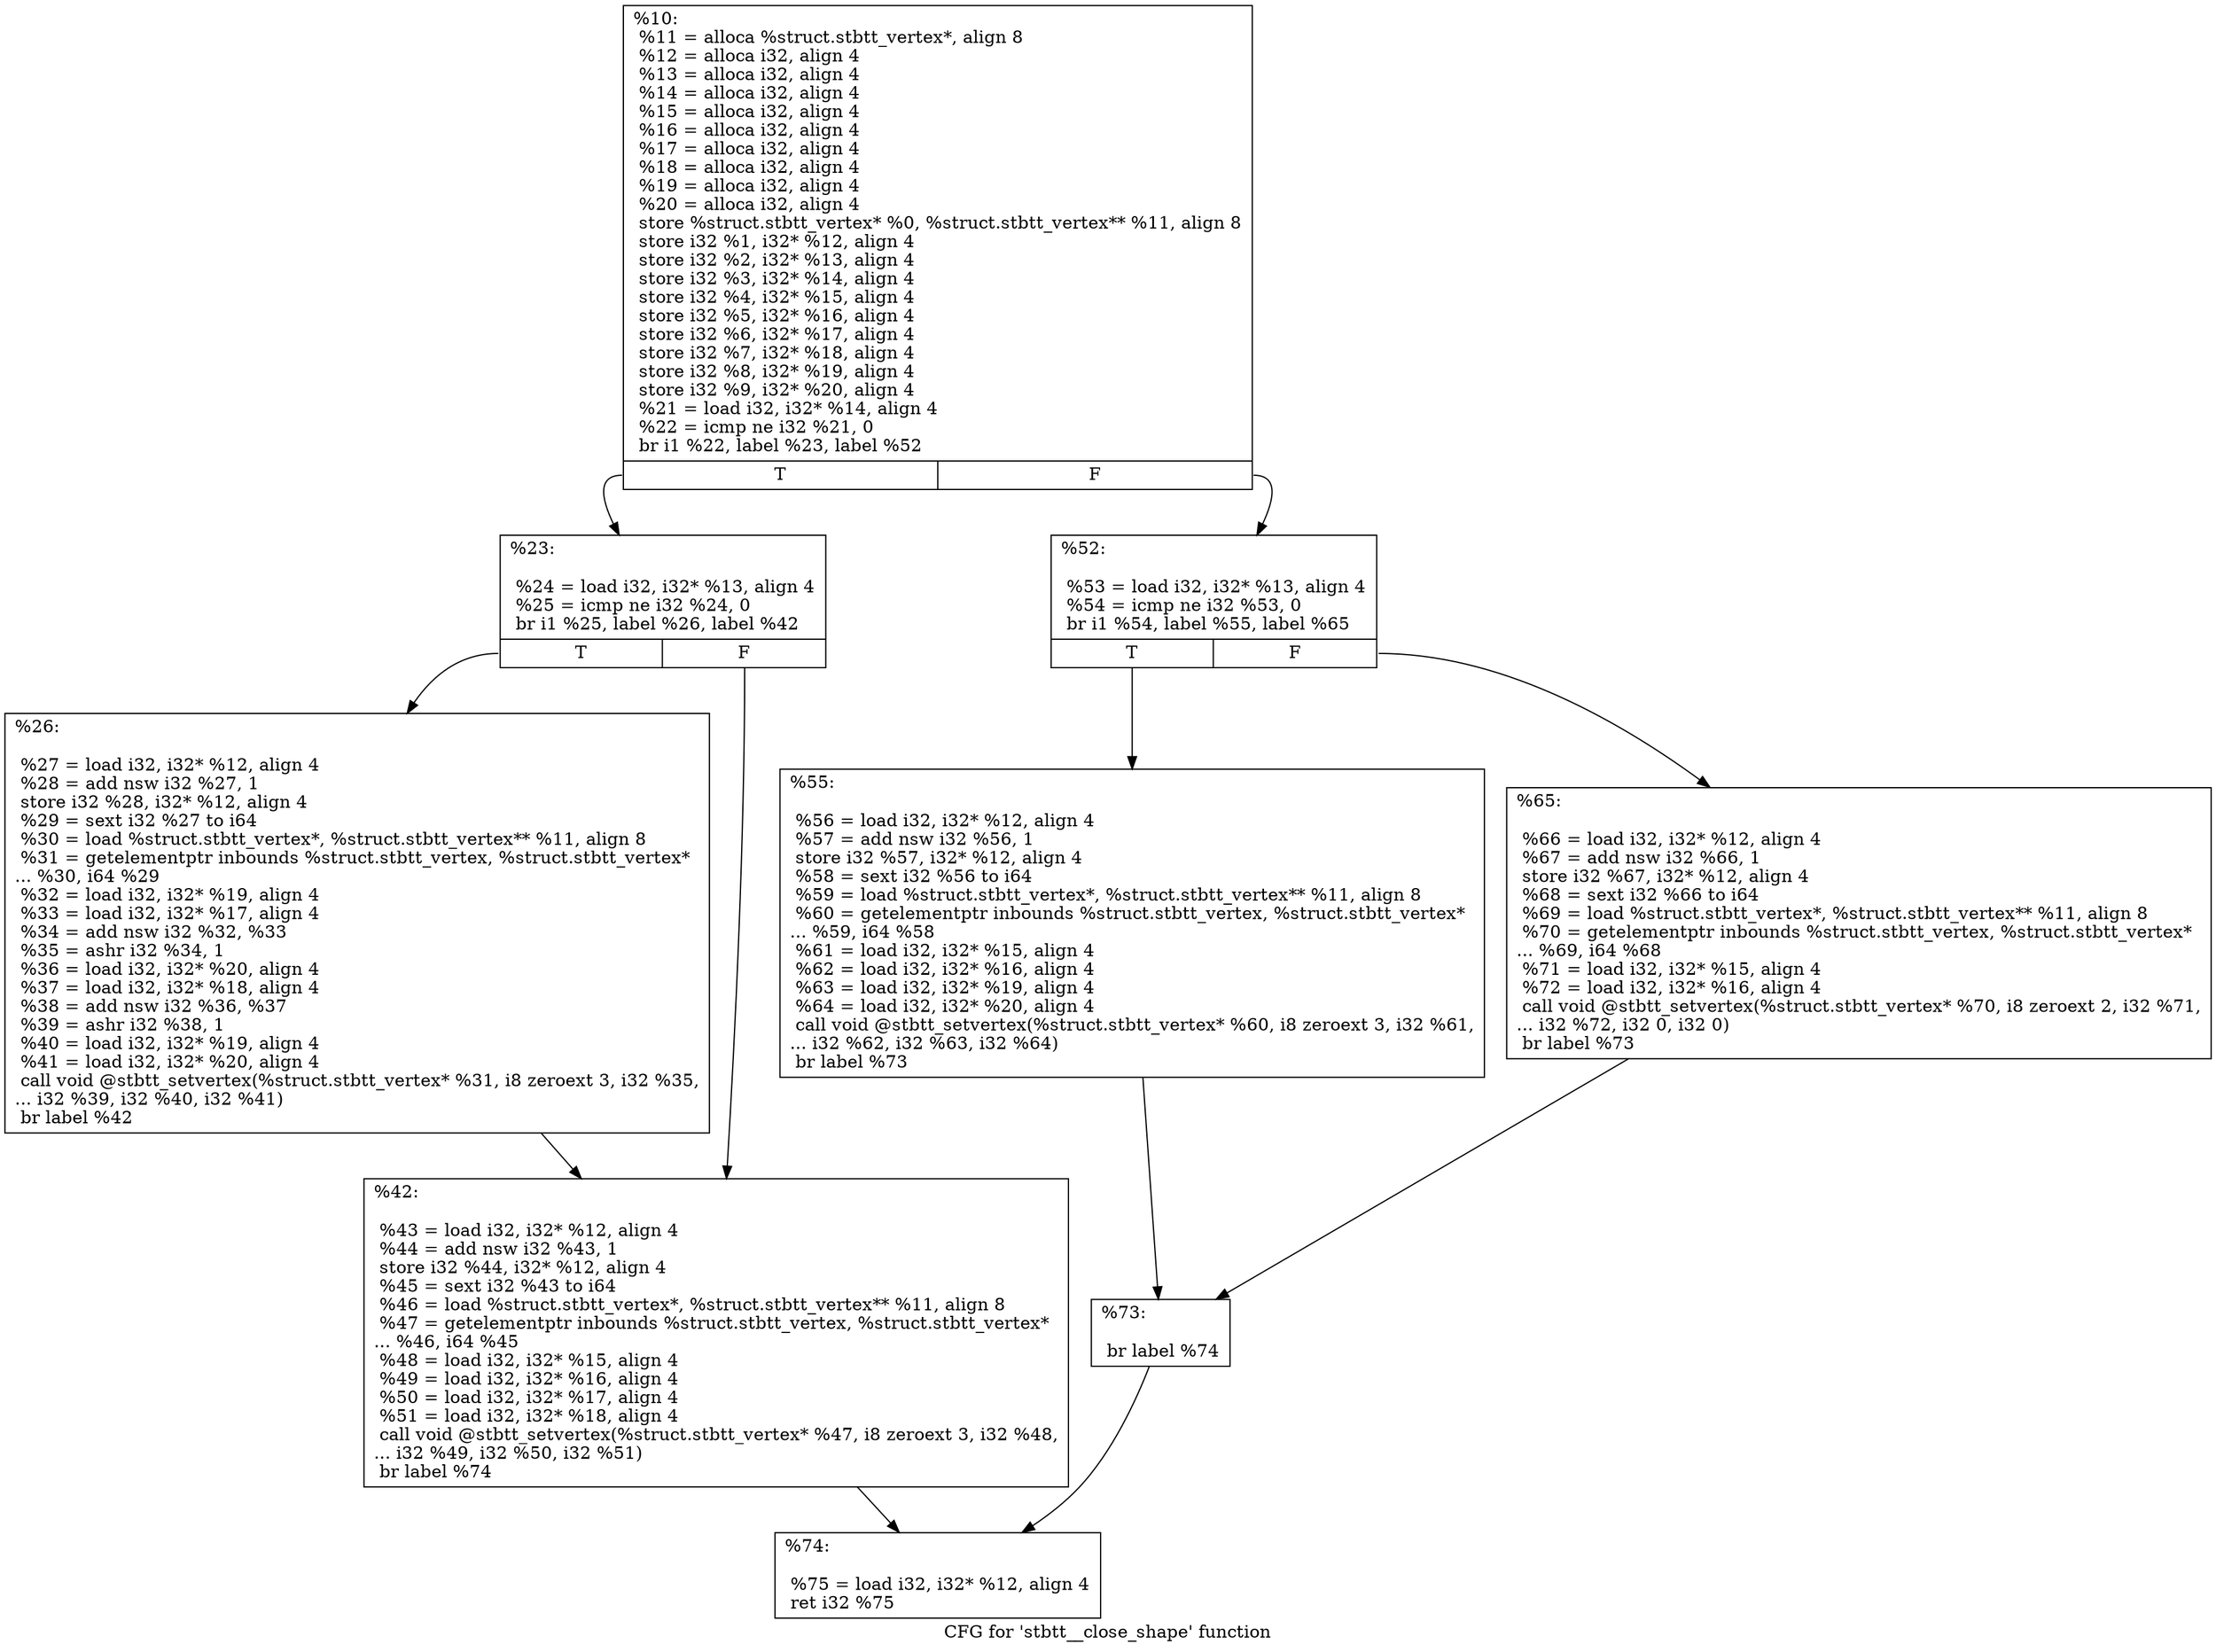 digraph "CFG for 'stbtt__close_shape' function" {
	label="CFG for 'stbtt__close_shape' function";

	Node0x29ffb40 [shape=record,label="{%10:\l  %11 = alloca %struct.stbtt_vertex*, align 8\l  %12 = alloca i32, align 4\l  %13 = alloca i32, align 4\l  %14 = alloca i32, align 4\l  %15 = alloca i32, align 4\l  %16 = alloca i32, align 4\l  %17 = alloca i32, align 4\l  %18 = alloca i32, align 4\l  %19 = alloca i32, align 4\l  %20 = alloca i32, align 4\l  store %struct.stbtt_vertex* %0, %struct.stbtt_vertex** %11, align 8\l  store i32 %1, i32* %12, align 4\l  store i32 %2, i32* %13, align 4\l  store i32 %3, i32* %14, align 4\l  store i32 %4, i32* %15, align 4\l  store i32 %5, i32* %16, align 4\l  store i32 %6, i32* %17, align 4\l  store i32 %7, i32* %18, align 4\l  store i32 %8, i32* %19, align 4\l  store i32 %9, i32* %20, align 4\l  %21 = load i32, i32* %14, align 4\l  %22 = icmp ne i32 %21, 0\l  br i1 %22, label %23, label %52\l|{<s0>T|<s1>F}}"];
	Node0x29ffb40:s0 -> Node0x2a00ef0;
	Node0x29ffb40:s1 -> Node0x2a00f40;
	Node0x2a00ef0 [shape=record,label="{%23:\l\l  %24 = load i32, i32* %13, align 4\l  %25 = icmp ne i32 %24, 0\l  br i1 %25, label %26, label %42\l|{<s0>T|<s1>F}}"];
	Node0x2a00ef0:s0 -> Node0x2a01140;
	Node0x2a00ef0:s1 -> Node0x2a01190;
	Node0x2a01140 [shape=record,label="{%26:\l\l  %27 = load i32, i32* %12, align 4\l  %28 = add nsw i32 %27, 1\l  store i32 %28, i32* %12, align 4\l  %29 = sext i32 %27 to i64\l  %30 = load %struct.stbtt_vertex*, %struct.stbtt_vertex** %11, align 8\l  %31 = getelementptr inbounds %struct.stbtt_vertex, %struct.stbtt_vertex*\l... %30, i64 %29\l  %32 = load i32, i32* %19, align 4\l  %33 = load i32, i32* %17, align 4\l  %34 = add nsw i32 %32, %33\l  %35 = ashr i32 %34, 1\l  %36 = load i32, i32* %20, align 4\l  %37 = load i32, i32* %18, align 4\l  %38 = add nsw i32 %36, %37\l  %39 = ashr i32 %38, 1\l  %40 = load i32, i32* %19, align 4\l  %41 = load i32, i32* %20, align 4\l  call void @stbtt_setvertex(%struct.stbtt_vertex* %31, i8 zeroext 3, i32 %35,\l... i32 %39, i32 %40, i32 %41)\l  br label %42\l}"];
	Node0x2a01140 -> Node0x2a01190;
	Node0x2a01190 [shape=record,label="{%42:\l\l  %43 = load i32, i32* %12, align 4\l  %44 = add nsw i32 %43, 1\l  store i32 %44, i32* %12, align 4\l  %45 = sext i32 %43 to i64\l  %46 = load %struct.stbtt_vertex*, %struct.stbtt_vertex** %11, align 8\l  %47 = getelementptr inbounds %struct.stbtt_vertex, %struct.stbtt_vertex*\l... %46, i64 %45\l  %48 = load i32, i32* %15, align 4\l  %49 = load i32, i32* %16, align 4\l  %50 = load i32, i32* %17, align 4\l  %51 = load i32, i32* %18, align 4\l  call void @stbtt_setvertex(%struct.stbtt_vertex* %47, i8 zeroext 3, i32 %48,\l... i32 %49, i32 %50, i32 %51)\l  br label %74\l}"];
	Node0x2a01190 -> Node0x2a02200;
	Node0x2a00f40 [shape=record,label="{%52:\l\l  %53 = load i32, i32* %13, align 4\l  %54 = icmp ne i32 %53, 0\l  br i1 %54, label %55, label %65\l|{<s0>T|<s1>F}}"];
	Node0x2a00f40:s0 -> Node0x2a02390;
	Node0x2a00f40:s1 -> Node0x2a023e0;
	Node0x2a02390 [shape=record,label="{%55:\l\l  %56 = load i32, i32* %12, align 4\l  %57 = add nsw i32 %56, 1\l  store i32 %57, i32* %12, align 4\l  %58 = sext i32 %56 to i64\l  %59 = load %struct.stbtt_vertex*, %struct.stbtt_vertex** %11, align 8\l  %60 = getelementptr inbounds %struct.stbtt_vertex, %struct.stbtt_vertex*\l... %59, i64 %58\l  %61 = load i32, i32* %15, align 4\l  %62 = load i32, i32* %16, align 4\l  %63 = load i32, i32* %19, align 4\l  %64 = load i32, i32* %20, align 4\l  call void @stbtt_setvertex(%struct.stbtt_vertex* %60, i8 zeroext 3, i32 %61,\l... i32 %62, i32 %63, i32 %64)\l  br label %73\l}"];
	Node0x2a02390 -> Node0x2a01710;
	Node0x2a023e0 [shape=record,label="{%65:\l\l  %66 = load i32, i32* %12, align 4\l  %67 = add nsw i32 %66, 1\l  store i32 %67, i32* %12, align 4\l  %68 = sext i32 %66 to i64\l  %69 = load %struct.stbtt_vertex*, %struct.stbtt_vertex** %11, align 8\l  %70 = getelementptr inbounds %struct.stbtt_vertex, %struct.stbtt_vertex*\l... %69, i64 %68\l  %71 = load i32, i32* %15, align 4\l  %72 = load i32, i32* %16, align 4\l  call void @stbtt_setvertex(%struct.stbtt_vertex* %70, i8 zeroext 2, i32 %71,\l... i32 %72, i32 0, i32 0)\l  br label %73\l}"];
	Node0x2a023e0 -> Node0x2a01710;
	Node0x2a01710 [shape=record,label="{%73:\l\l  br label %74\l}"];
	Node0x2a01710 -> Node0x2a02200;
	Node0x2a02200 [shape=record,label="{%74:\l\l  %75 = load i32, i32* %12, align 4\l  ret i32 %75\l}"];
}
